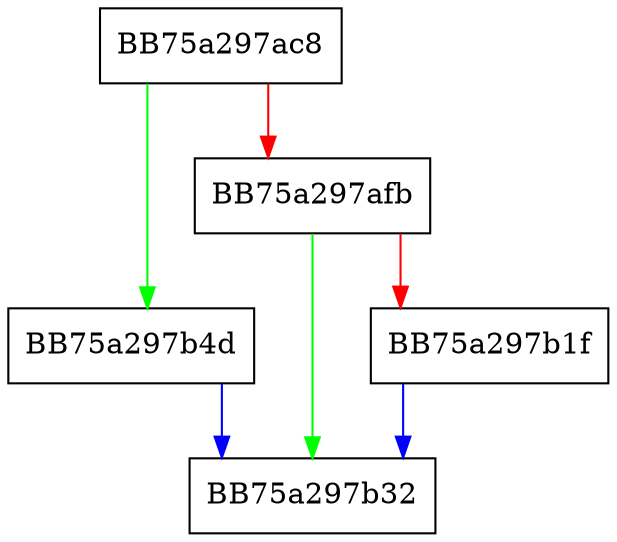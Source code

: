 digraph sqlite3OpenTable {
  node [shape="box"];
  graph [splines=ortho];
  BB75a297ac8 -> BB75a297b4d [color="green"];
  BB75a297ac8 -> BB75a297afb [color="red"];
  BB75a297afb -> BB75a297b32 [color="green"];
  BB75a297afb -> BB75a297b1f [color="red"];
  BB75a297b1f -> BB75a297b32 [color="blue"];
  BB75a297b4d -> BB75a297b32 [color="blue"];
}